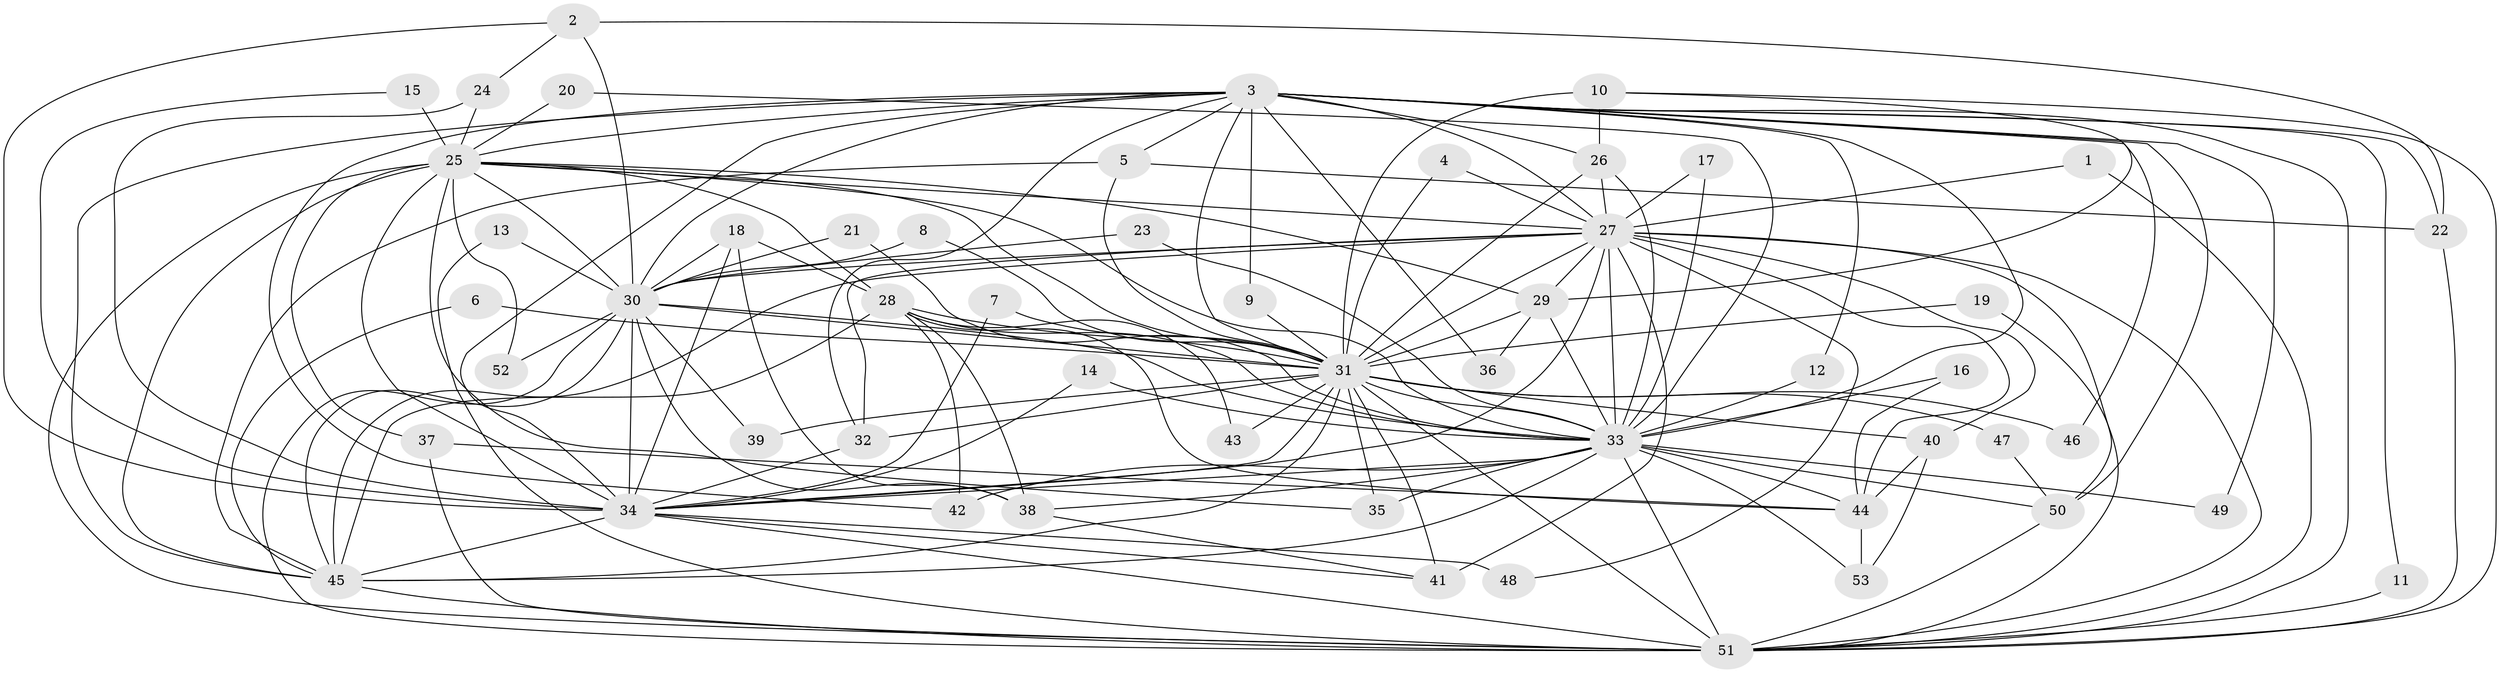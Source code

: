// original degree distribution, {17: 0.01904761904761905, 23: 0.009523809523809525, 21: 0.009523809523809525, 24: 0.009523809523809525, 13: 0.009523809523809525, 18: 0.009523809523809525, 30: 0.009523809523809525, 20: 0.009523809523809525, 33: 0.009523809523809525, 4: 0.13333333333333333, 2: 0.5523809523809524, 3: 0.19047619047619047, 7: 0.009523809523809525, 10: 0.009523809523809525, 5: 0.009523809523809525}
// Generated by graph-tools (version 1.1) at 2025/25/03/09/25 03:25:46]
// undirected, 53 vertices, 151 edges
graph export_dot {
graph [start="1"]
  node [color=gray90,style=filled];
  1;
  2;
  3;
  4;
  5;
  6;
  7;
  8;
  9;
  10;
  11;
  12;
  13;
  14;
  15;
  16;
  17;
  18;
  19;
  20;
  21;
  22;
  23;
  24;
  25;
  26;
  27;
  28;
  29;
  30;
  31;
  32;
  33;
  34;
  35;
  36;
  37;
  38;
  39;
  40;
  41;
  42;
  43;
  44;
  45;
  46;
  47;
  48;
  49;
  50;
  51;
  52;
  53;
  1 -- 27 [weight=1.0];
  1 -- 51 [weight=1.0];
  2 -- 22 [weight=1.0];
  2 -- 24 [weight=1.0];
  2 -- 30 [weight=1.0];
  2 -- 34 [weight=1.0];
  3 -- 5 [weight=1.0];
  3 -- 9 [weight=1.0];
  3 -- 11 [weight=1.0];
  3 -- 12 [weight=1.0];
  3 -- 22 [weight=1.0];
  3 -- 25 [weight=2.0];
  3 -- 26 [weight=1.0];
  3 -- 27 [weight=3.0];
  3 -- 30 [weight=2.0];
  3 -- 31 [weight=3.0];
  3 -- 32 [weight=1.0];
  3 -- 33 [weight=2.0];
  3 -- 34 [weight=3.0];
  3 -- 36 [weight=1.0];
  3 -- 42 [weight=1.0];
  3 -- 45 [weight=2.0];
  3 -- 46 [weight=1.0];
  3 -- 49 [weight=1.0];
  3 -- 50 [weight=2.0];
  3 -- 51 [weight=2.0];
  4 -- 27 [weight=1.0];
  4 -- 31 [weight=1.0];
  5 -- 22 [weight=1.0];
  5 -- 31 [weight=1.0];
  5 -- 45 [weight=1.0];
  6 -- 31 [weight=1.0];
  6 -- 45 [weight=1.0];
  7 -- 31 [weight=1.0];
  7 -- 34 [weight=1.0];
  8 -- 30 [weight=1.0];
  8 -- 31 [weight=1.0];
  9 -- 31 [weight=1.0];
  10 -- 26 [weight=1.0];
  10 -- 29 [weight=1.0];
  10 -- 31 [weight=2.0];
  10 -- 51 [weight=1.0];
  11 -- 51 [weight=1.0];
  12 -- 33 [weight=1.0];
  13 -- 30 [weight=1.0];
  13 -- 51 [weight=1.0];
  14 -- 33 [weight=1.0];
  14 -- 34 [weight=1.0];
  15 -- 25 [weight=2.0];
  15 -- 34 [weight=1.0];
  16 -- 33 [weight=1.0];
  16 -- 44 [weight=1.0];
  17 -- 27 [weight=1.0];
  17 -- 33 [weight=1.0];
  18 -- 28 [weight=1.0];
  18 -- 30 [weight=1.0];
  18 -- 34 [weight=1.0];
  18 -- 38 [weight=1.0];
  19 -- 31 [weight=1.0];
  19 -- 51 [weight=1.0];
  20 -- 25 [weight=1.0];
  20 -- 33 [weight=1.0];
  21 -- 30 [weight=1.0];
  21 -- 33 [weight=1.0];
  22 -- 51 [weight=1.0];
  23 -- 30 [weight=2.0];
  23 -- 33 [weight=1.0];
  24 -- 25 [weight=1.0];
  24 -- 34 [weight=1.0];
  25 -- 27 [weight=1.0];
  25 -- 28 [weight=1.0];
  25 -- 29 [weight=1.0];
  25 -- 30 [weight=1.0];
  25 -- 31 [weight=1.0];
  25 -- 33 [weight=1.0];
  25 -- 34 [weight=2.0];
  25 -- 35 [weight=1.0];
  25 -- 37 [weight=1.0];
  25 -- 45 [weight=1.0];
  25 -- 51 [weight=2.0];
  25 -- 52 [weight=1.0];
  26 -- 27 [weight=1.0];
  26 -- 31 [weight=1.0];
  26 -- 33 [weight=1.0];
  27 -- 29 [weight=1.0];
  27 -- 30 [weight=1.0];
  27 -- 31 [weight=1.0];
  27 -- 32 [weight=1.0];
  27 -- 33 [weight=3.0];
  27 -- 34 [weight=1.0];
  27 -- 40 [weight=1.0];
  27 -- 41 [weight=2.0];
  27 -- 44 [weight=1.0];
  27 -- 45 [weight=1.0];
  27 -- 48 [weight=1.0];
  27 -- 50 [weight=1.0];
  27 -- 51 [weight=1.0];
  28 -- 31 [weight=1.0];
  28 -- 33 [weight=1.0];
  28 -- 38 [weight=2.0];
  28 -- 42 [weight=1.0];
  28 -- 43 [weight=1.0];
  28 -- 44 [weight=1.0];
  28 -- 45 [weight=2.0];
  29 -- 31 [weight=1.0];
  29 -- 33 [weight=1.0];
  29 -- 36 [weight=1.0];
  30 -- 31 [weight=1.0];
  30 -- 33 [weight=1.0];
  30 -- 34 [weight=4.0];
  30 -- 38 [weight=1.0];
  30 -- 39 [weight=1.0];
  30 -- 45 [weight=1.0];
  30 -- 51 [weight=1.0];
  30 -- 52 [weight=1.0];
  31 -- 32 [weight=1.0];
  31 -- 33 [weight=2.0];
  31 -- 34 [weight=1.0];
  31 -- 35 [weight=1.0];
  31 -- 39 [weight=1.0];
  31 -- 40 [weight=1.0];
  31 -- 41 [weight=1.0];
  31 -- 43 [weight=1.0];
  31 -- 45 [weight=1.0];
  31 -- 46 [weight=1.0];
  31 -- 47 [weight=1.0];
  31 -- 51 [weight=1.0];
  32 -- 34 [weight=1.0];
  33 -- 34 [weight=1.0];
  33 -- 35 [weight=2.0];
  33 -- 38 [weight=1.0];
  33 -- 42 [weight=1.0];
  33 -- 44 [weight=1.0];
  33 -- 45 [weight=1.0];
  33 -- 49 [weight=1.0];
  33 -- 50 [weight=1.0];
  33 -- 51 [weight=1.0];
  33 -- 53 [weight=1.0];
  34 -- 41 [weight=1.0];
  34 -- 45 [weight=1.0];
  34 -- 48 [weight=1.0];
  34 -- 51 [weight=2.0];
  37 -- 44 [weight=2.0];
  37 -- 51 [weight=1.0];
  38 -- 41 [weight=1.0];
  40 -- 44 [weight=1.0];
  40 -- 53 [weight=1.0];
  44 -- 53 [weight=1.0];
  45 -- 51 [weight=1.0];
  47 -- 50 [weight=1.0];
  50 -- 51 [weight=1.0];
}
